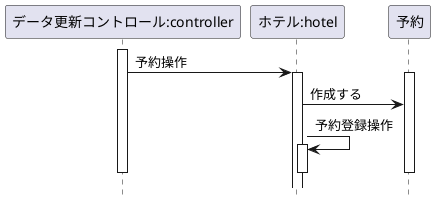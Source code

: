 @startuml
hide footbox
participant "データ更新コントロール:controller" as controller
participant "ホテル:hotel" as hotel
participant "予約" as yoyaku




activate  controller
    controller -> hotel : 予約操作
    
    activate hotel
    activate yoyaku
    hotel -> yoyaku : 作成する
    hotel -> hotel: 予約登録操作
    
    activate hotel
        
     
        
deactivate yoyaku
deactivate controller
deactivate hotel
    

' control -> entity : <<create>>\n1.1.1生成():
' control -> entity : 1.1.2会員情報取得():<<create>>
' control <- entity : 登録会員情報


@enduml
